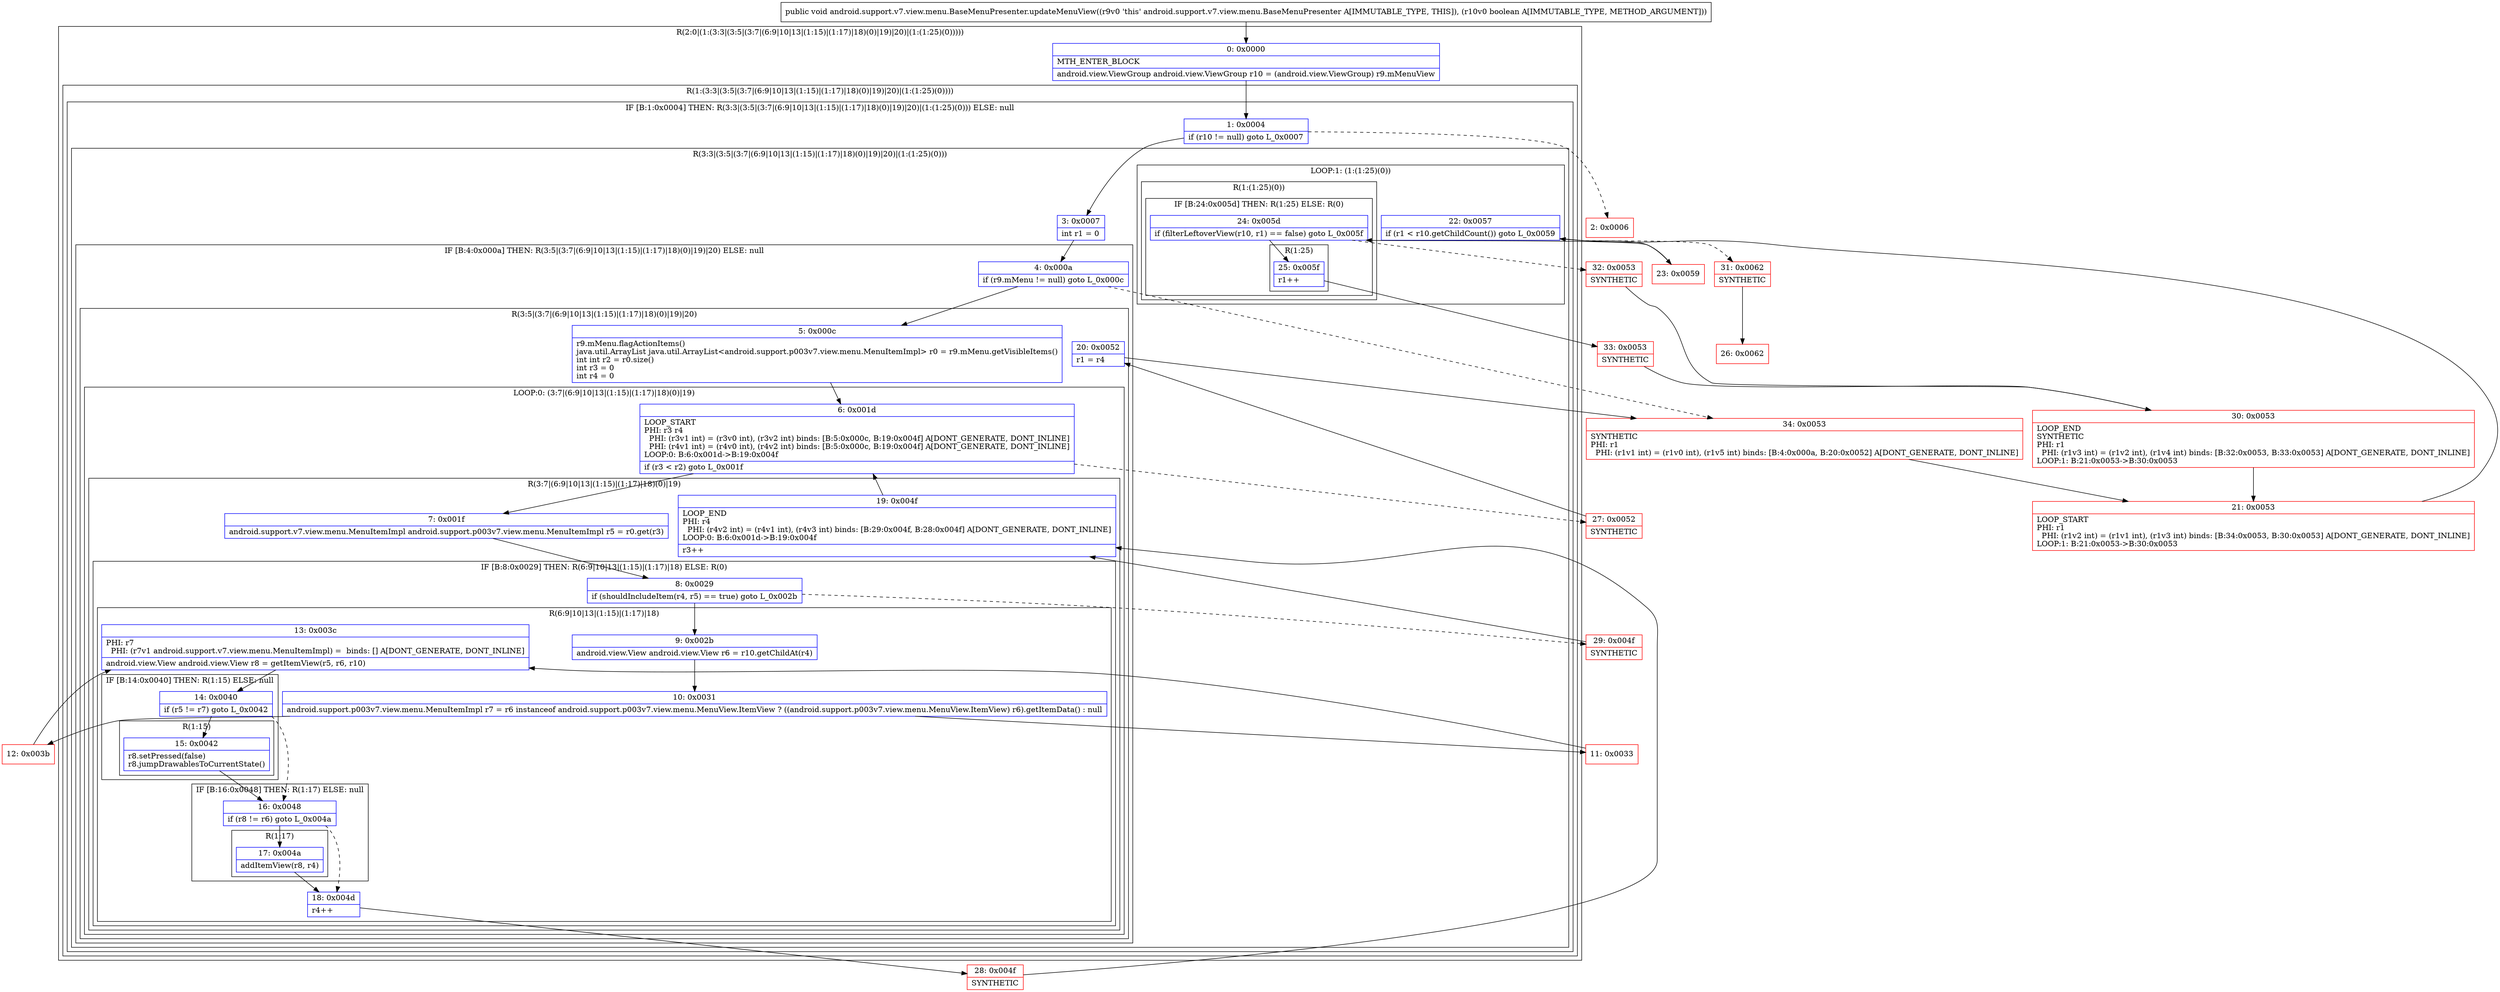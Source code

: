 digraph "CFG forandroid.support.v7.view.menu.BaseMenuPresenter.updateMenuView(Z)V" {
subgraph cluster_Region_461805009 {
label = "R(2:0|(1:(3:3|(3:5|(3:7|(6:9|10|13|(1:15)|(1:17)|18)(0)|19)|20)|(1:(1:25)(0)))))";
node [shape=record,color=blue];
Node_0 [shape=record,label="{0\:\ 0x0000|MTH_ENTER_BLOCK\l|android.view.ViewGroup android.view.ViewGroup r10 = (android.view.ViewGroup) r9.mMenuView\l}"];
subgraph cluster_Region_1917341836 {
label = "R(1:(3:3|(3:5|(3:7|(6:9|10|13|(1:15)|(1:17)|18)(0)|19)|20)|(1:(1:25)(0))))";
node [shape=record,color=blue];
subgraph cluster_IfRegion_163059539 {
label = "IF [B:1:0x0004] THEN: R(3:3|(3:5|(3:7|(6:9|10|13|(1:15)|(1:17)|18)(0)|19)|20)|(1:(1:25)(0))) ELSE: null";
node [shape=record,color=blue];
Node_1 [shape=record,label="{1\:\ 0x0004|if (r10 != null) goto L_0x0007\l}"];
subgraph cluster_Region_1080704422 {
label = "R(3:3|(3:5|(3:7|(6:9|10|13|(1:15)|(1:17)|18)(0)|19)|20)|(1:(1:25)(0)))";
node [shape=record,color=blue];
Node_3 [shape=record,label="{3\:\ 0x0007|int r1 = 0\l}"];
subgraph cluster_IfRegion_1657001348 {
label = "IF [B:4:0x000a] THEN: R(3:5|(3:7|(6:9|10|13|(1:15)|(1:17)|18)(0)|19)|20) ELSE: null";
node [shape=record,color=blue];
Node_4 [shape=record,label="{4\:\ 0x000a|if (r9.mMenu != null) goto L_0x000c\l}"];
subgraph cluster_Region_1053664225 {
label = "R(3:5|(3:7|(6:9|10|13|(1:15)|(1:17)|18)(0)|19)|20)";
node [shape=record,color=blue];
Node_5 [shape=record,label="{5\:\ 0x000c|r9.mMenu.flagActionItems()\ljava.util.ArrayList java.util.ArrayList\<android.support.p003v7.view.menu.MenuItemImpl\> r0 = r9.mMenu.getVisibleItems()\lint int r2 = r0.size()\lint r3 = 0\lint r4 = 0\l}"];
subgraph cluster_LoopRegion_737461056 {
label = "LOOP:0: (3:7|(6:9|10|13|(1:15)|(1:17)|18)(0)|19)";
node [shape=record,color=blue];
Node_6 [shape=record,label="{6\:\ 0x001d|LOOP_START\lPHI: r3 r4 \l  PHI: (r3v1 int) = (r3v0 int), (r3v2 int) binds: [B:5:0x000c, B:19:0x004f] A[DONT_GENERATE, DONT_INLINE]\l  PHI: (r4v1 int) = (r4v0 int), (r4v2 int) binds: [B:5:0x000c, B:19:0x004f] A[DONT_GENERATE, DONT_INLINE]\lLOOP:0: B:6:0x001d\-\>B:19:0x004f\l|if (r3 \< r2) goto L_0x001f\l}"];
subgraph cluster_Region_987913911 {
label = "R(3:7|(6:9|10|13|(1:15)|(1:17)|18)(0)|19)";
node [shape=record,color=blue];
Node_7 [shape=record,label="{7\:\ 0x001f|android.support.v7.view.menu.MenuItemImpl android.support.p003v7.view.menu.MenuItemImpl r5 = r0.get(r3)\l}"];
subgraph cluster_IfRegion_1525304260 {
label = "IF [B:8:0x0029] THEN: R(6:9|10|13|(1:15)|(1:17)|18) ELSE: R(0)";
node [shape=record,color=blue];
Node_8 [shape=record,label="{8\:\ 0x0029|if (shouldIncludeItem(r4, r5) == true) goto L_0x002b\l}"];
subgraph cluster_Region_837530313 {
label = "R(6:9|10|13|(1:15)|(1:17)|18)";
node [shape=record,color=blue];
Node_9 [shape=record,label="{9\:\ 0x002b|android.view.View android.view.View r6 = r10.getChildAt(r4)\l}"];
Node_10 [shape=record,label="{10\:\ 0x0031|android.support.p003v7.view.menu.MenuItemImpl r7 = r6 instanceof android.support.p003v7.view.menu.MenuView.ItemView ? ((android.support.p003v7.view.menu.MenuView.ItemView) r6).getItemData() : null\l}"];
Node_13 [shape=record,label="{13\:\ 0x003c|PHI: r7 \l  PHI: (r7v1 android.support.v7.view.menu.MenuItemImpl) =  binds: [] A[DONT_GENERATE, DONT_INLINE]\l|android.view.View android.view.View r8 = getItemView(r5, r6, r10)\l}"];
subgraph cluster_IfRegion_559208895 {
label = "IF [B:14:0x0040] THEN: R(1:15) ELSE: null";
node [shape=record,color=blue];
Node_14 [shape=record,label="{14\:\ 0x0040|if (r5 != r7) goto L_0x0042\l}"];
subgraph cluster_Region_604715583 {
label = "R(1:15)";
node [shape=record,color=blue];
Node_15 [shape=record,label="{15\:\ 0x0042|r8.setPressed(false)\lr8.jumpDrawablesToCurrentState()\l}"];
}
}
subgraph cluster_IfRegion_741859350 {
label = "IF [B:16:0x0048] THEN: R(1:17) ELSE: null";
node [shape=record,color=blue];
Node_16 [shape=record,label="{16\:\ 0x0048|if (r8 != r6) goto L_0x004a\l}"];
subgraph cluster_Region_166406611 {
label = "R(1:17)";
node [shape=record,color=blue];
Node_17 [shape=record,label="{17\:\ 0x004a|addItemView(r8, r4)\l}"];
}
}
Node_18 [shape=record,label="{18\:\ 0x004d|r4++\l}"];
}
subgraph cluster_Region_761347682 {
label = "R(0)";
node [shape=record,color=blue];
}
}
Node_19 [shape=record,label="{19\:\ 0x004f|LOOP_END\lPHI: r4 \l  PHI: (r4v2 int) = (r4v1 int), (r4v3 int) binds: [B:29:0x004f, B:28:0x004f] A[DONT_GENERATE, DONT_INLINE]\lLOOP:0: B:6:0x001d\-\>B:19:0x004f\l|r3++\l}"];
}
}
Node_20 [shape=record,label="{20\:\ 0x0052|r1 = r4\l}"];
}
}
subgraph cluster_LoopRegion_640061510 {
label = "LOOP:1: (1:(1:25)(0))";
node [shape=record,color=blue];
Node_22 [shape=record,label="{22\:\ 0x0057|if (r1 \< r10.getChildCount()) goto L_0x0059\l}"];
subgraph cluster_Region_2029408258 {
label = "R(1:(1:25)(0))";
node [shape=record,color=blue];
subgraph cluster_IfRegion_161591630 {
label = "IF [B:24:0x005d] THEN: R(1:25) ELSE: R(0)";
node [shape=record,color=blue];
Node_24 [shape=record,label="{24\:\ 0x005d|if (filterLeftoverView(r10, r1) == false) goto L_0x005f\l}"];
subgraph cluster_Region_754688664 {
label = "R(1:25)";
node [shape=record,color=blue];
Node_25 [shape=record,label="{25\:\ 0x005f|r1++\l}"];
}
subgraph cluster_Region_1217049504 {
label = "R(0)";
node [shape=record,color=blue];
}
}
}
}
}
}
}
}
Node_2 [shape=record,color=red,label="{2\:\ 0x0006}"];
Node_11 [shape=record,color=red,label="{11\:\ 0x0033}"];
Node_12 [shape=record,color=red,label="{12\:\ 0x003b}"];
Node_21 [shape=record,color=red,label="{21\:\ 0x0053|LOOP_START\lPHI: r1 \l  PHI: (r1v2 int) = (r1v1 int), (r1v3 int) binds: [B:34:0x0053, B:30:0x0053] A[DONT_GENERATE, DONT_INLINE]\lLOOP:1: B:21:0x0053\-\>B:30:0x0053\l}"];
Node_23 [shape=record,color=red,label="{23\:\ 0x0059}"];
Node_26 [shape=record,color=red,label="{26\:\ 0x0062}"];
Node_27 [shape=record,color=red,label="{27\:\ 0x0052|SYNTHETIC\l}"];
Node_28 [shape=record,color=red,label="{28\:\ 0x004f|SYNTHETIC\l}"];
Node_29 [shape=record,color=red,label="{29\:\ 0x004f|SYNTHETIC\l}"];
Node_30 [shape=record,color=red,label="{30\:\ 0x0053|LOOP_END\lSYNTHETIC\lPHI: r1 \l  PHI: (r1v3 int) = (r1v2 int), (r1v4 int) binds: [B:32:0x0053, B:33:0x0053] A[DONT_GENERATE, DONT_INLINE]\lLOOP:1: B:21:0x0053\-\>B:30:0x0053\l}"];
Node_31 [shape=record,color=red,label="{31\:\ 0x0062|SYNTHETIC\l}"];
Node_32 [shape=record,color=red,label="{32\:\ 0x0053|SYNTHETIC\l}"];
Node_33 [shape=record,color=red,label="{33\:\ 0x0053|SYNTHETIC\l}"];
Node_34 [shape=record,color=red,label="{34\:\ 0x0053|SYNTHETIC\lPHI: r1 \l  PHI: (r1v1 int) = (r1v0 int), (r1v5 int) binds: [B:4:0x000a, B:20:0x0052] A[DONT_GENERATE, DONT_INLINE]\l}"];
MethodNode[shape=record,label="{public void android.support.v7.view.menu.BaseMenuPresenter.updateMenuView((r9v0 'this' android.support.v7.view.menu.BaseMenuPresenter A[IMMUTABLE_TYPE, THIS]), (r10v0 boolean A[IMMUTABLE_TYPE, METHOD_ARGUMENT])) }"];
MethodNode -> Node_0;
Node_0 -> Node_1;
Node_1 -> Node_2[style=dashed];
Node_1 -> Node_3;
Node_3 -> Node_4;
Node_4 -> Node_5;
Node_4 -> Node_34[style=dashed];
Node_5 -> Node_6;
Node_6 -> Node_7;
Node_6 -> Node_27[style=dashed];
Node_7 -> Node_8;
Node_8 -> Node_9;
Node_8 -> Node_29[style=dashed];
Node_9 -> Node_10;
Node_10 -> Node_11;
Node_10 -> Node_12;
Node_13 -> Node_14;
Node_14 -> Node_15;
Node_14 -> Node_16[style=dashed];
Node_15 -> Node_16;
Node_16 -> Node_17;
Node_16 -> Node_18[style=dashed];
Node_17 -> Node_18;
Node_18 -> Node_28;
Node_19 -> Node_6;
Node_20 -> Node_34;
Node_22 -> Node_23;
Node_22 -> Node_31[style=dashed];
Node_24 -> Node_25;
Node_24 -> Node_32[style=dashed];
Node_25 -> Node_33;
Node_11 -> Node_13;
Node_12 -> Node_13;
Node_21 -> Node_22;
Node_23 -> Node_24;
Node_27 -> Node_20;
Node_28 -> Node_19;
Node_29 -> Node_19;
Node_30 -> Node_21;
Node_31 -> Node_26;
Node_32 -> Node_30;
Node_33 -> Node_30;
Node_34 -> Node_21;
}


